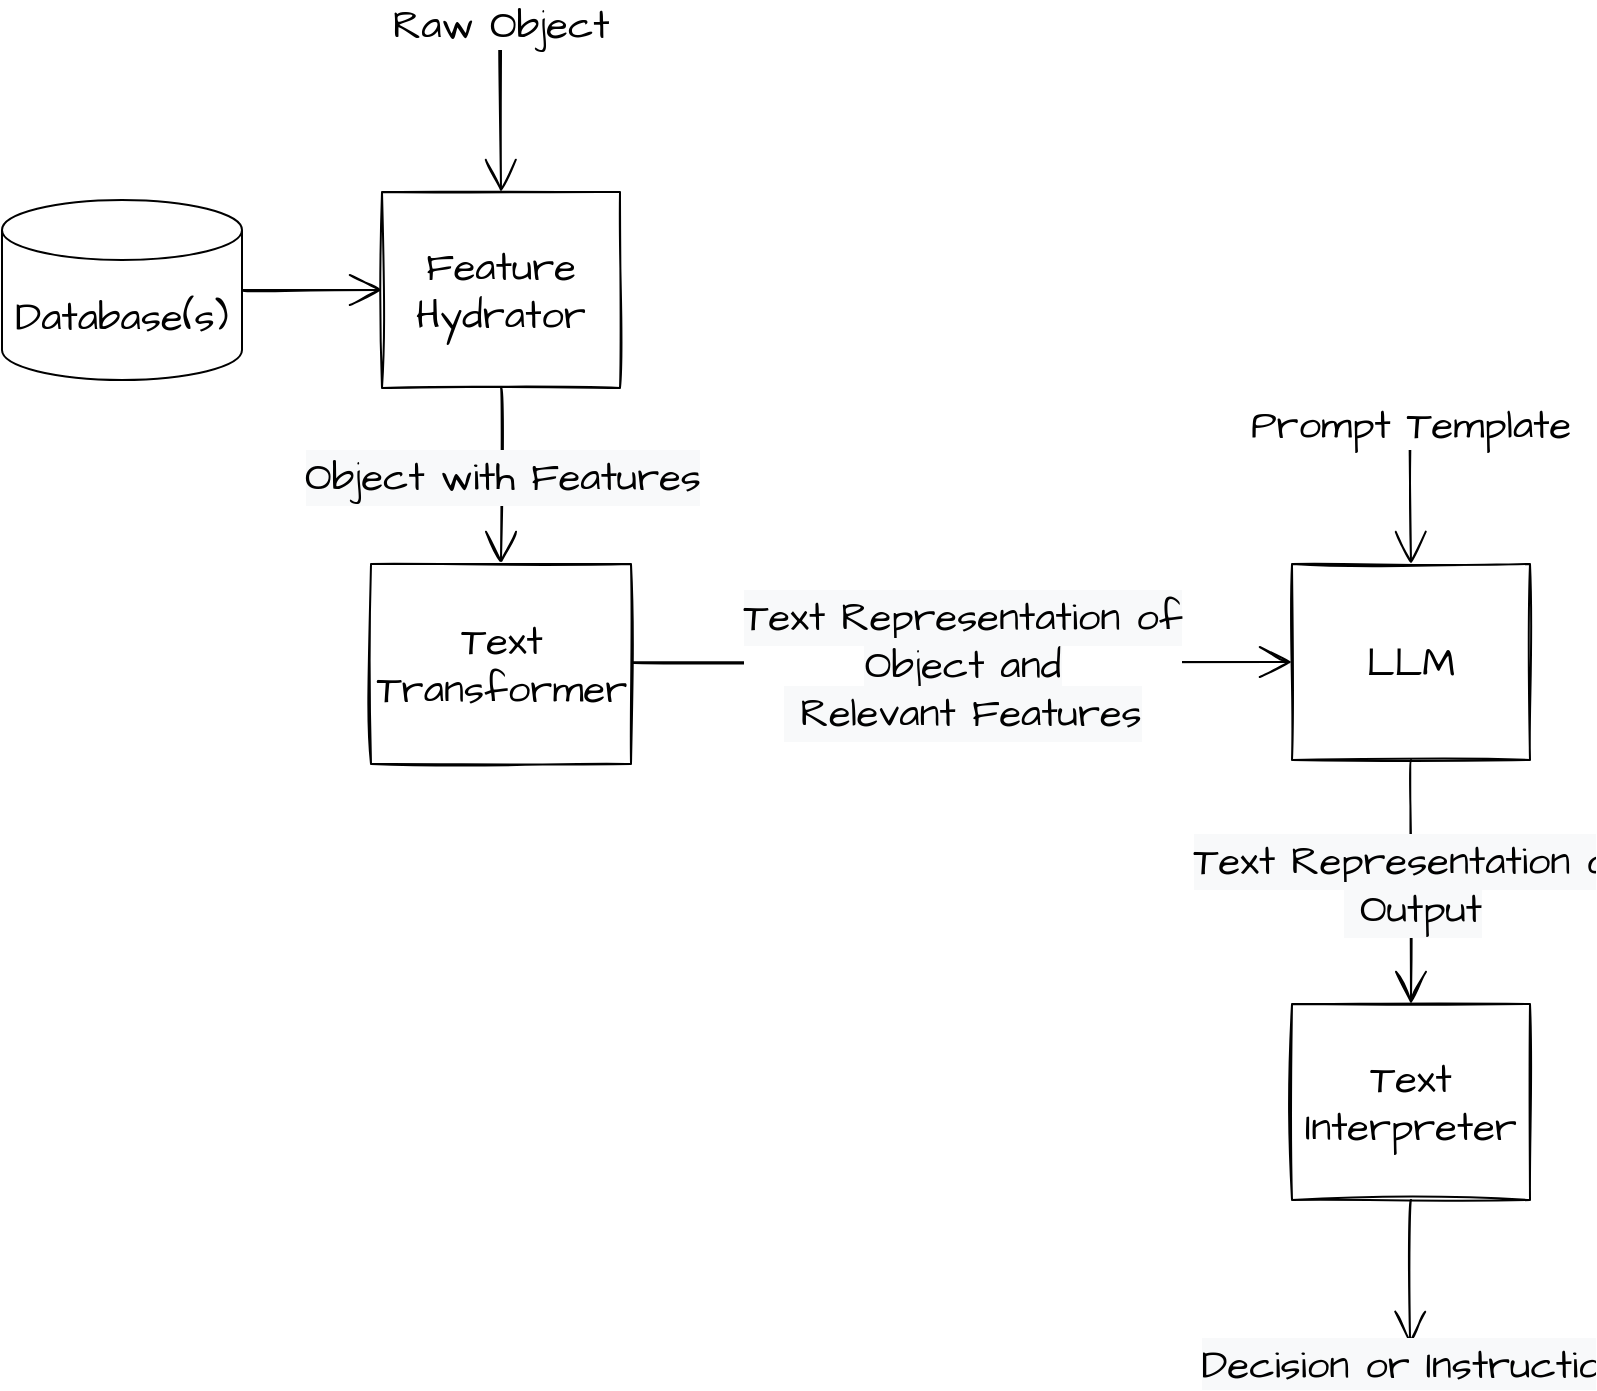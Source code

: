 <mxfile version="15.9.4" type="device"><diagram id="XVRWECPwFsZ3XNQlCZNJ" name="Page-1"><mxGraphModel dx="2949" dy="1811" grid="1" gridSize="10" guides="1" tooltips="1" connect="1" arrows="1" fold="1" page="1" pageScale="1" pageWidth="850" pageHeight="1100" math="0" shadow="0"><root><mxCell id="0"/><mxCell id="1" parent="0"/><mxCell id="50K2IJPDEkA-YNfh52wV-1" value="Feature Hydrator" style="rounded=0;whiteSpace=wrap;html=1;sketch=1;hachureGap=4;pointerEvents=0;fontFamily=Architects Daughter;fontSource=https%3A%2F%2Ffonts.googleapis.com%2Fcss%3Ffamily%3DArchitects%2BDaughter;fontSize=20;" parent="1" vertex="1"><mxGeometry x="-940" y="84" width="119" height="98" as="geometry"/></mxCell><mxCell id="50K2IJPDEkA-YNfh52wV-2" style="edgeStyle=none;curved=1;rounded=0;sketch=1;hachureGap=4;orthogonalLoop=1;jettySize=auto;html=1;fontFamily=Architects Daughter;fontSource=https%3A%2F%2Ffonts.googleapis.com%2Fcss%3Ffamily%3DArchitects%2BDaughter;fontSize=16;endArrow=open;startSize=14;endSize=14;sourcePerimeterSpacing=8;targetPerimeterSpacing=8;exitX=1;exitY=0.5;exitDx=0;exitDy=0;entryX=0;entryY=0.5;entryDx=0;entryDy=0;" parent="1" target="fdR8Vzslrn4IszSsQd6t-5" edge="1"><mxGeometry relative="1" as="geometry"><mxPoint x="-821" y="319.09" as="sourcePoint"/><mxPoint x="-273.5" y="319.98" as="targetPoint"/></mxGeometry></mxCell><mxCell id="fdR8Vzslrn4IszSsQd6t-6" value="&lt;span style=&quot;font-family: &amp;#34;architects daughter&amp;#34; ; font-size: 20px ; background-color: rgb(248 , 249 , 250)&quot;&gt;Text Representation of&lt;br&gt;Object and&lt;br&gt;&amp;nbsp;Relevant Features&lt;/span&gt;" style="edgeLabel;html=1;align=center;verticalAlign=middle;resizable=0;points=[];" vertex="1" connectable="0" parent="50K2IJPDEkA-YNfh52wV-2"><mxGeometry x="0.059" y="2" relative="1" as="geometry"><mxPoint x="-7" y="3" as="offset"/></mxGeometry></mxCell><mxCell id="50K2IJPDEkA-YNfh52wV-6" value="&lt;span style=&quot;font-size: 20px ; background-color: rgb(248 , 249 , 250)&quot;&gt;Object with Features&lt;/span&gt;" style="edgeStyle=none;curved=1;rounded=0;sketch=1;hachureGap=4;orthogonalLoop=1;jettySize=auto;html=1;fontFamily=Architects Daughter;fontSource=https%3A%2F%2Ffonts.googleapis.com%2Fcss%3Ffamily%3DArchitects%2BDaughter;fontSize=16;endArrow=open;startSize=14;endSize=14;sourcePerimeterSpacing=8;targetPerimeterSpacing=8;exitX=0.5;exitY=1;exitDx=0;exitDy=0;entryX=0.5;entryY=0;entryDx=0;entryDy=0;" parent="1" source="50K2IJPDEkA-YNfh52wV-1" target="fdR8Vzslrn4IszSsQd6t-4" edge="1"><mxGeometry relative="1" as="geometry"><mxPoint x="-629.167" y="283.826" as="sourcePoint"/><mxPoint x="-870" y="301" as="targetPoint"/></mxGeometry></mxCell><mxCell id="50K2IJPDEkA-YNfh52wV-7" value="&lt;font style=&quot;font-size: 20px&quot;&gt;Raw Object&lt;/font&gt;" style="edgeStyle=none;curved=1;rounded=0;sketch=1;hachureGap=4;orthogonalLoop=1;jettySize=auto;html=1;fontFamily=Architects Daughter;fontSource=https%3A%2F%2Ffonts.googleapis.com%2Fcss%3Ffamily%3DArchitects%2BDaughter;fontSize=16;endArrow=open;startSize=14;endSize=14;sourcePerimeterSpacing=8;targetPerimeterSpacing=8;entryX=0.5;entryY=0;entryDx=0;entryDy=0;" parent="1" target="50K2IJPDEkA-YNfh52wV-1" edge="1"><mxGeometry x="-1.0" relative="1" as="geometry"><mxPoint x="-881" as="sourcePoint"/><mxPoint x="-786.125" y="67.75" as="targetPoint"/><mxPoint as="offset"/></mxGeometry></mxCell><mxCell id="fdR8Vzslrn4IszSsQd6t-1" value="&lt;span style=&quot;font-family: &amp;#34;architects daughter&amp;#34; ; font-size: 20px&quot;&gt;Database(s)&lt;/span&gt;" style="shape=cylinder3;whiteSpace=wrap;html=1;boundedLbl=1;backgroundOutline=1;size=15;" vertex="1" parent="1"><mxGeometry x="-1130" y="88" width="120" height="90" as="geometry"/></mxCell><mxCell id="fdR8Vzslrn4IszSsQd6t-3" value="" style="edgeStyle=none;curved=1;rounded=0;sketch=1;hachureGap=4;orthogonalLoop=1;jettySize=auto;html=1;fontFamily=Architects Daughter;fontSource=https%3A%2F%2Ffonts.googleapis.com%2Fcss%3Ffamily%3DArchitects%2BDaughter;fontSize=16;endArrow=open;startSize=14;endSize=14;sourcePerimeterSpacing=8;targetPerimeterSpacing=8;entryX=0;entryY=0.5;entryDx=0;entryDy=0;exitX=1;exitY=0.5;exitDx=0;exitDy=0;exitPerimeter=0;" edge="1" parent="1" source="fdR8Vzslrn4IszSsQd6t-1" target="50K2IJPDEkA-YNfh52wV-1"><mxGeometry x="-1.0" relative="1" as="geometry"><mxPoint x="-871" y="10" as="sourcePoint"/><mxPoint x="-870.5" y="94.0" as="targetPoint"/><mxPoint as="offset"/></mxGeometry></mxCell><mxCell id="fdR8Vzslrn4IszSsQd6t-4" value="Text Transformer" style="rounded=0;whiteSpace=wrap;html=1;sketch=1;hachureGap=4;pointerEvents=0;fontFamily=Architects Daughter;fontSource=https%3A%2F%2Ffonts.googleapis.com%2Fcss%3Ffamily%3DArchitects%2BDaughter;fontSize=20;" vertex="1" parent="1"><mxGeometry x="-945.5" y="270" width="130" height="100" as="geometry"/></mxCell><mxCell id="fdR8Vzslrn4IszSsQd6t-5" value="LLM" style="rounded=0;whiteSpace=wrap;html=1;sketch=1;hachureGap=4;pointerEvents=0;fontFamily=Architects Daughter;fontSource=https%3A%2F%2Ffonts.googleapis.com%2Fcss%3Ffamily%3DArchitects%2BDaughter;fontSize=20;" vertex="1" parent="1"><mxGeometry x="-485" y="270" width="119" height="98" as="geometry"/></mxCell><mxCell id="fdR8Vzslrn4IszSsQd6t-7" value="&lt;font style=&quot;font-size: 20px&quot;&gt;Prompt Template&lt;/font&gt;" style="edgeStyle=none;curved=1;rounded=0;sketch=1;hachureGap=4;orthogonalLoop=1;jettySize=auto;html=1;fontFamily=Architects Daughter;fontSource=https%3A%2F%2Ffonts.googleapis.com%2Fcss%3Ffamily%3DArchitects%2BDaughter;fontSize=16;endArrow=open;startSize=14;endSize=14;sourcePerimeterSpacing=8;targetPerimeterSpacing=8;entryX=0.5;entryY=0;entryDx=0;entryDy=0;" edge="1" parent="1" target="fdR8Vzslrn4IszSsQd6t-5"><mxGeometry x="-1.0" relative="1" as="geometry"><mxPoint x="-426" y="200" as="sourcePoint"/><mxPoint x="-945.5" y="94.0" as="targetPoint"/><mxPoint as="offset"/></mxGeometry></mxCell><mxCell id="fdR8Vzslrn4IszSsQd6t-10" style="edgeStyle=none;curved=1;rounded=0;sketch=1;hachureGap=4;orthogonalLoop=1;jettySize=auto;html=1;fontFamily=Architects Daughter;fontSource=https%3A%2F%2Ffonts.googleapis.com%2Fcss%3Ffamily%3DArchitects%2BDaughter;fontSize=16;endArrow=open;startSize=14;endSize=14;sourcePerimeterSpacing=8;targetPerimeterSpacing=8;exitX=0.5;exitY=1;exitDx=0;exitDy=0;entryX=0.5;entryY=0;entryDx=0;entryDy=0;" edge="1" parent="1" source="fdR8Vzslrn4IszSsQd6t-5" target="fdR8Vzslrn4IszSsQd6t-12"><mxGeometry relative="1" as="geometry"><mxPoint x="-404.59" y="400" as="sourcePoint"/><mxPoint x="-426" y="490" as="targetPoint"/></mxGeometry></mxCell><mxCell id="fdR8Vzslrn4IszSsQd6t-11" value="&lt;span style=&quot;font-family: &amp;#34;architects daughter&amp;#34; ; font-size: 20px ; background-color: rgb(248 , 249 , 250)&quot;&gt;Text Representation of&lt;br&gt;&amp;nbsp;Output&lt;br&gt;&lt;/span&gt;" style="edgeLabel;html=1;align=center;verticalAlign=middle;resizable=0;points=[];" vertex="1" connectable="0" parent="fdR8Vzslrn4IszSsQd6t-10"><mxGeometry x="0.059" y="2" relative="1" as="geometry"><mxPoint x="-2" y="-3" as="offset"/></mxGeometry></mxCell><mxCell id="fdR8Vzslrn4IszSsQd6t-12" value="Text Interpreter" style="rounded=0;whiteSpace=wrap;html=1;sketch=1;hachureGap=4;pointerEvents=0;fontFamily=Architects Daughter;fontSource=https%3A%2F%2Ffonts.googleapis.com%2Fcss%3Ffamily%3DArchitects%2BDaughter;fontSize=20;" vertex="1" parent="1"><mxGeometry x="-485" y="490" width="119" height="98" as="geometry"/></mxCell><mxCell id="fdR8Vzslrn4IszSsQd6t-13" style="edgeStyle=none;curved=1;rounded=0;sketch=1;hachureGap=4;orthogonalLoop=1;jettySize=auto;html=1;fontFamily=Architects Daughter;fontSource=https%3A%2F%2Ffonts.googleapis.com%2Fcss%3Ffamily%3DArchitects%2BDaughter;fontSize=16;endArrow=open;startSize=14;endSize=14;sourcePerimeterSpacing=8;targetPerimeterSpacing=8;exitX=0.5;exitY=1;exitDx=0;exitDy=0;" edge="1" parent="1" source="fdR8Vzslrn4IszSsQd6t-12"><mxGeometry relative="1" as="geometry"><mxPoint x="-426" y="600" as="sourcePoint"/><mxPoint x="-426" y="660" as="targetPoint"/></mxGeometry></mxCell><mxCell id="fdR8Vzslrn4IszSsQd6t-14" value="&lt;span style=&quot;font-family: &amp;#34;architects daughter&amp;#34; ; font-size: 20px ; background-color: rgb(248 , 249 , 250)&quot;&gt;Decision or Instruction&lt;br&gt;&lt;/span&gt;" style="edgeLabel;html=1;align=center;verticalAlign=middle;resizable=0;points=[];" vertex="1" connectable="0" parent="fdR8Vzslrn4IszSsQd6t-13"><mxGeometry x="0.059" y="2" relative="1" as="geometry"><mxPoint x="-2" y="44" as="offset"/></mxGeometry></mxCell></root></mxGraphModel></diagram></mxfile>